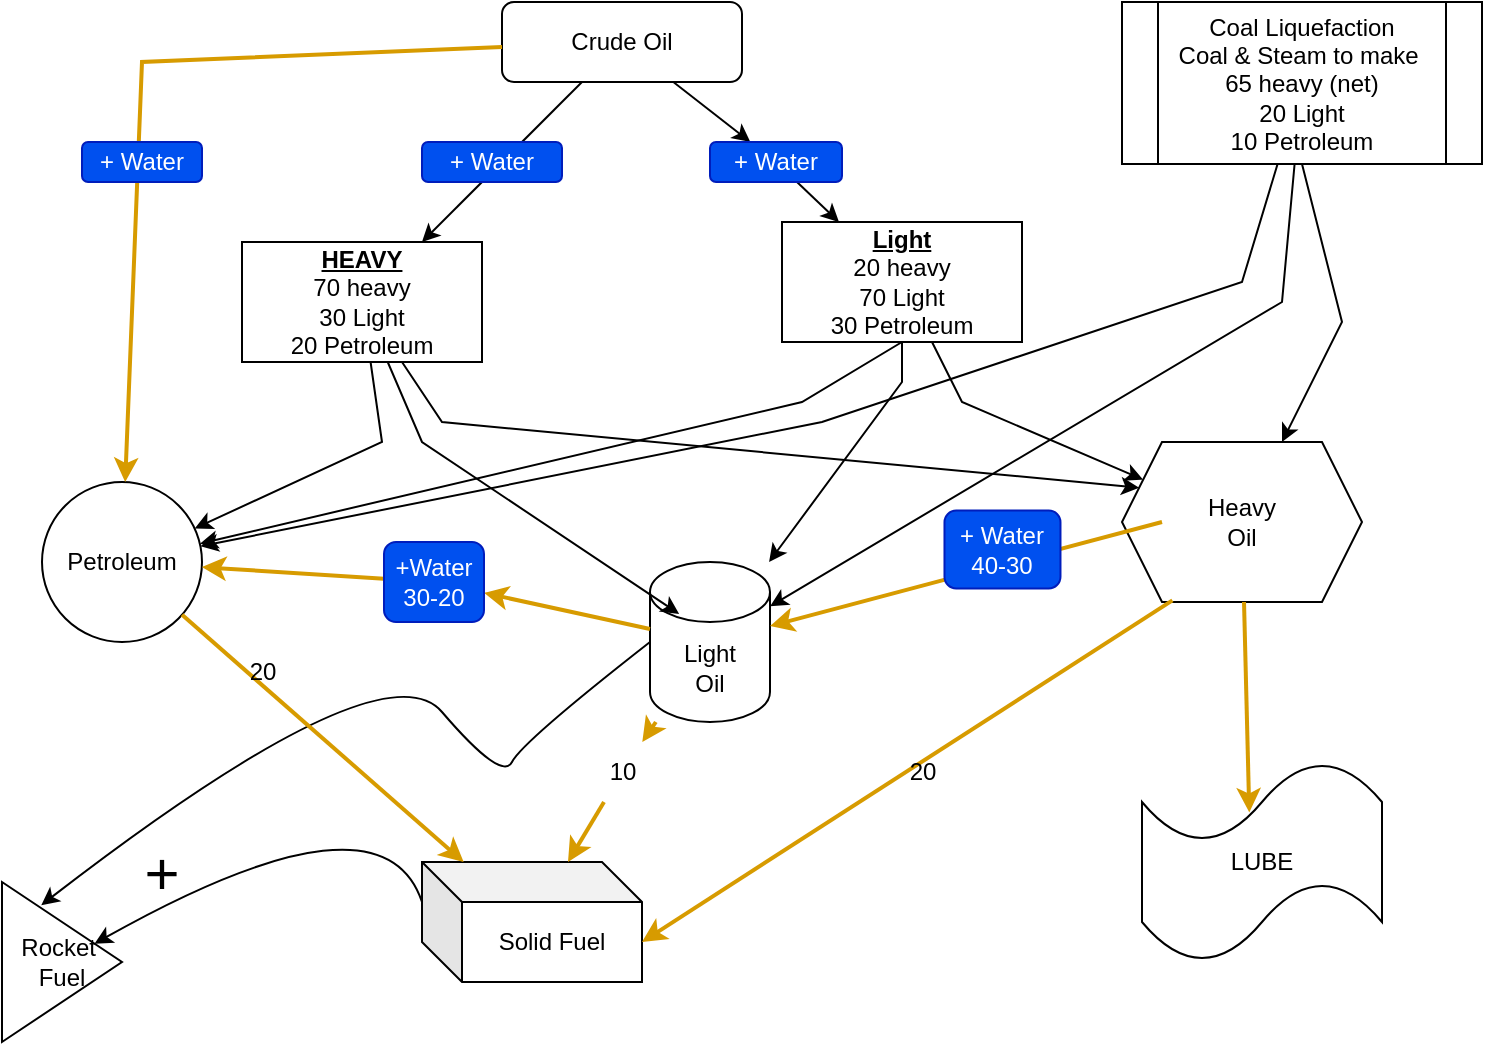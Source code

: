 <mxfile version="24.8.4">
  <diagram id="C5RBs43oDa-KdzZeNtuy" name="Page-1">
    <mxGraphModel dx="1050" dy="522" grid="1" gridSize="10" guides="1" tooltips="1" connect="1" arrows="1" fold="1" page="1" pageScale="1" pageWidth="827" pageHeight="1169" math="0" shadow="0">
      <root>
        <mxCell id="WIyWlLk6GJQsqaUBKTNV-0" />
        <mxCell id="WIyWlLk6GJQsqaUBKTNV-1" parent="WIyWlLk6GJQsqaUBKTNV-0" />
        <mxCell id="WIyWlLk6GJQsqaUBKTNV-3" value="&lt;div&gt;Crude Oil&lt;/div&gt;" style="rounded=1;whiteSpace=wrap;html=1;fontSize=12;glass=0;strokeWidth=1;shadow=0;" parent="WIyWlLk6GJQsqaUBKTNV-1" vertex="1">
          <mxGeometry x="310" y="10" width="120" height="40" as="geometry" />
        </mxCell>
        <mxCell id="xNyH6aOBv22jk299AQ-3-2" value="Petroleum" style="ellipse;whiteSpace=wrap;html=1;aspect=fixed;" parent="WIyWlLk6GJQsqaUBKTNV-1" vertex="1">
          <mxGeometry x="80" y="250" width="80" height="80" as="geometry" />
        </mxCell>
        <mxCell id="xNyH6aOBv22jk299AQ-3-3" value="Light&lt;div&gt;Oil&lt;/div&gt;" style="shape=cylinder3;whiteSpace=wrap;html=1;boundedLbl=1;backgroundOutline=1;size=15;" parent="WIyWlLk6GJQsqaUBKTNV-1" vertex="1">
          <mxGeometry x="384" y="290" width="60" height="80" as="geometry" />
        </mxCell>
        <mxCell id="xNyH6aOBv22jk299AQ-3-5" value="Heavy&lt;div&gt;Oil&lt;/div&gt;" style="shape=hexagon;perimeter=hexagonPerimeter2;whiteSpace=wrap;html=1;fixedSize=1;" parent="WIyWlLk6GJQsqaUBKTNV-1" vertex="1">
          <mxGeometry x="620" y="230" width="120" height="80" as="geometry" />
        </mxCell>
        <mxCell id="xNyH6aOBv22jk299AQ-3-13" value="" style="endArrow=classic;html=1;rounded=0;strokeWidth=2;fillColor=#ffe6cc;strokeColor=#d79b00;" parent="WIyWlLk6GJQsqaUBKTNV-1" target="xNyH6aOBv22jk299AQ-3-3" edge="1">
          <mxGeometry width="50" height="50" relative="1" as="geometry">
            <mxPoint x="640" y="270" as="sourcePoint" />
            <mxPoint x="445.24" y="335.75" as="targetPoint" />
          </mxGeometry>
        </mxCell>
        <mxCell id="xNyH6aOBv22jk299AQ-3-15" value="Solid Fuel" style="shape=cube;whiteSpace=wrap;html=1;boundedLbl=1;backgroundOutline=1;darkOpacity=0.05;darkOpacity2=0.1;" parent="WIyWlLk6GJQsqaUBKTNV-1" vertex="1">
          <mxGeometry x="270" y="440" width="110" height="60" as="geometry" />
        </mxCell>
        <mxCell id="xNyH6aOBv22jk299AQ-3-16" value="" style="endArrow=classic;html=1;rounded=0;fillColor=#ffe6cc;strokeColor=#d79b00;strokeWidth=2;" parent="WIyWlLk6GJQsqaUBKTNV-1" source="Xcqr7g22Z-piSSbAHX58-9" target="xNyH6aOBv22jk299AQ-3-15" edge="1">
          <mxGeometry width="50" height="50" relative="1" as="geometry">
            <mxPoint x="330" y="370" as="sourcePoint" />
            <mxPoint x="380" y="320" as="targetPoint" />
          </mxGeometry>
        </mxCell>
        <mxCell id="xNyH6aOBv22jk299AQ-3-17" value="LUBE" style="shape=tape;whiteSpace=wrap;html=1;" parent="WIyWlLk6GJQsqaUBKTNV-1" vertex="1">
          <mxGeometry x="630" y="390" width="120" height="100" as="geometry" />
        </mxCell>
        <mxCell id="xNyH6aOBv22jk299AQ-3-18" value="" style="endArrow=classic;html=1;rounded=0;entryX=0.447;entryY=0.252;entryDx=0;entryDy=0;entryPerimeter=0;fillColor=#ffe6cc;strokeColor=#d79b00;strokeWidth=2;" parent="WIyWlLk6GJQsqaUBKTNV-1" source="xNyH6aOBv22jk299AQ-3-5" target="xNyH6aOBv22jk299AQ-3-17" edge="1">
          <mxGeometry width="50" height="50" relative="1" as="geometry">
            <mxPoint x="630" y="360" as="sourcePoint" />
            <mxPoint x="680" y="310" as="targetPoint" />
          </mxGeometry>
        </mxCell>
        <mxCell id="xNyH6aOBv22jk299AQ-3-19" value="Rocket&amp;nbsp;&lt;div&gt;Fuel&lt;/div&gt;" style="triangle;whiteSpace=wrap;html=1;" parent="WIyWlLk6GJQsqaUBKTNV-1" vertex="1">
          <mxGeometry x="60" y="450" width="60" height="80" as="geometry" />
        </mxCell>
        <mxCell id="xNyH6aOBv22jk299AQ-3-20" value="" style="curved=1;endArrow=classic;html=1;rounded=0;exitX=0;exitY=0;exitDx=0;exitDy=20;exitPerimeter=0;" parent="WIyWlLk6GJQsqaUBKTNV-1" source="xNyH6aOBv22jk299AQ-3-15" target="xNyH6aOBv22jk299AQ-3-19" edge="1">
          <mxGeometry width="50" height="50" relative="1" as="geometry">
            <mxPoint x="250" y="450" as="sourcePoint" />
            <mxPoint x="300" y="400" as="targetPoint" />
            <Array as="points">
              <mxPoint x="250" y="400" />
            </Array>
          </mxGeometry>
        </mxCell>
        <mxCell id="xNyH6aOBv22jk299AQ-3-21" value="" style="curved=1;endArrow=classic;html=1;rounded=0;exitX=0;exitY=0.5;exitDx=0;exitDy=0;exitPerimeter=0;entryX=0.327;entryY=0.145;entryDx=0;entryDy=0;entryPerimeter=0;" parent="WIyWlLk6GJQsqaUBKTNV-1" source="xNyH6aOBv22jk299AQ-3-3" target="xNyH6aOBv22jk299AQ-3-19" edge="1">
          <mxGeometry width="50" height="50" relative="1" as="geometry">
            <mxPoint x="250" y="380" as="sourcePoint" />
            <mxPoint x="300" y="330" as="targetPoint" />
            <Array as="points">
              <mxPoint x="320" y="380" />
              <mxPoint x="310" y="400" />
              <mxPoint x="250" y="330" />
            </Array>
          </mxGeometry>
        </mxCell>
        <mxCell id="xNyH6aOBv22jk299AQ-3-24" value="" style="endArrow=classic;html=1;rounded=0;" parent="WIyWlLk6GJQsqaUBKTNV-1" source="WIyWlLk6GJQsqaUBKTNV-3" target="xNyH6aOBv22jk299AQ-3-26" edge="1">
          <mxGeometry width="50" height="50" relative="1" as="geometry">
            <mxPoint x="220" y="30" as="sourcePoint" />
            <mxPoint x="200" y="100" as="targetPoint" />
          </mxGeometry>
        </mxCell>
        <mxCell id="xNyH6aOBv22jk299AQ-3-26" value="&lt;u&gt;&lt;b&gt;HEAVY&lt;/b&gt;&lt;/u&gt;&lt;br&gt;&lt;div&gt;70 heavy&lt;/div&gt;&lt;div&gt;&lt;span style=&quot;background-color: initial;&quot;&gt;30 Light&lt;/span&gt;&lt;/div&gt;&lt;div&gt;&lt;span style=&quot;background-color: initial;&quot;&gt;20 Petroleum&lt;/span&gt;&lt;/div&gt;" style="rounded=0;whiteSpace=wrap;html=1;" parent="WIyWlLk6GJQsqaUBKTNV-1" vertex="1">
          <mxGeometry x="180" y="130" width="120" height="60" as="geometry" />
        </mxCell>
        <mxCell id="xNyH6aOBv22jk299AQ-3-27" value="" style="endArrow=none;startArrow=classic;html=1;rounded=0;labelBorderColor=none;textShadow=0;strokeWidth=2;fillColor=#ffe6cc;strokeColor=#d79b00;endFill=0;" parent="WIyWlLk6GJQsqaUBKTNV-1" source="xNyH6aOBv22jk299AQ-3-2" target="WIyWlLk6GJQsqaUBKTNV-3" edge="1">
          <mxGeometry width="50" height="50" relative="1" as="geometry">
            <mxPoint x="120" y="30" as="sourcePoint" />
            <mxPoint x="-80" y="-170" as="targetPoint" />
            <Array as="points">
              <mxPoint x="130" y="40" />
            </Array>
          </mxGeometry>
        </mxCell>
        <mxCell id="xNyH6aOBv22jk299AQ-3-28" value="" style="endArrow=classic;html=1;rounded=0;" parent="WIyWlLk6GJQsqaUBKTNV-1" source="xNyH6aOBv22jk299AQ-3-40" target="xNyH6aOBv22jk299AQ-3-29" edge="1">
          <mxGeometry width="50" height="50" relative="1" as="geometry">
            <mxPoint x="350" y="150" as="sourcePoint" />
            <mxPoint x="442.727" y="110" as="targetPoint" />
          </mxGeometry>
        </mxCell>
        <mxCell id="xNyH6aOBv22jk299AQ-3-29" value="&lt;b&gt;&lt;u&gt;Light&lt;/u&gt;&lt;/b&gt;&lt;div&gt;20 heavy&lt;/div&gt;&lt;div&gt;70 Light&lt;/div&gt;&lt;div&gt;&lt;span style=&quot;background-color: initial;&quot;&gt;30 Petroleum&lt;/span&gt;&lt;/div&gt;" style="rounded=0;whiteSpace=wrap;html=1;" parent="WIyWlLk6GJQsqaUBKTNV-1" vertex="1">
          <mxGeometry x="450" y="120" width="120" height="60" as="geometry" />
        </mxCell>
        <mxCell id="xNyH6aOBv22jk299AQ-3-30" value="" style="endArrow=classic;html=1;rounded=0;" parent="WIyWlLk6GJQsqaUBKTNV-1" source="xNyH6aOBv22jk299AQ-3-26" target="xNyH6aOBv22jk299AQ-3-2" edge="1">
          <mxGeometry width="50" height="50" relative="1" as="geometry">
            <mxPoint x="360" y="60" as="sourcePoint" />
            <mxPoint x="280" y="140" as="targetPoint" />
            <Array as="points">
              <mxPoint x="250" y="230" />
            </Array>
          </mxGeometry>
        </mxCell>
        <mxCell id="xNyH6aOBv22jk299AQ-3-31" value="" style="endArrow=classic;html=1;rounded=0;entryX=0;entryY=0.25;entryDx=0;entryDy=0;" parent="WIyWlLk6GJQsqaUBKTNV-1" source="xNyH6aOBv22jk299AQ-3-26" target="xNyH6aOBv22jk299AQ-3-5" edge="1">
          <mxGeometry width="50" height="50" relative="1" as="geometry">
            <mxPoint x="235" y="200" as="sourcePoint" />
            <mxPoint x="164" y="279" as="targetPoint" />
            <Array as="points">
              <mxPoint x="280" y="220" />
            </Array>
          </mxGeometry>
        </mxCell>
        <mxCell id="xNyH6aOBv22jk299AQ-3-32" value="" style="endArrow=classic;html=1;rounded=0;entryX=0.243;entryY=0.325;entryDx=0;entryDy=0;entryPerimeter=0;" parent="WIyWlLk6GJQsqaUBKTNV-1" source="xNyH6aOBv22jk299AQ-3-26" target="xNyH6aOBv22jk299AQ-3-3" edge="1">
          <mxGeometry width="50" height="50" relative="1" as="geometry">
            <mxPoint x="271" y="200" as="sourcePoint" />
            <mxPoint x="364" y="270" as="targetPoint" />
            <Array as="points">
              <mxPoint x="270" y="230" />
            </Array>
          </mxGeometry>
        </mxCell>
        <mxCell id="xNyH6aOBv22jk299AQ-3-33" value="" style="endArrow=classic;html=1;rounded=0;" parent="WIyWlLk6GJQsqaUBKTNV-1" source="xNyH6aOBv22jk299AQ-3-29" target="xNyH6aOBv22jk299AQ-3-5" edge="1">
          <mxGeometry width="50" height="50" relative="1" as="geometry">
            <mxPoint x="500" y="220" as="sourcePoint" />
            <mxPoint x="601" y="300" as="targetPoint" />
            <Array as="points">
              <mxPoint x="540" y="210" />
            </Array>
          </mxGeometry>
        </mxCell>
        <mxCell id="xNyH6aOBv22jk299AQ-3-34" value="" style="endArrow=classic;html=1;rounded=0;exitX=0.5;exitY=1;exitDx=0;exitDy=0;" parent="WIyWlLk6GJQsqaUBKTNV-1" source="xNyH6aOBv22jk299AQ-3-29" target="xNyH6aOBv22jk299AQ-3-3" edge="1">
          <mxGeometry width="50" height="50" relative="1" as="geometry">
            <mxPoint x="390" y="130" as="sourcePoint" />
            <mxPoint x="674" y="203" as="targetPoint" />
            <Array as="points">
              <mxPoint x="510" y="200" />
            </Array>
          </mxGeometry>
        </mxCell>
        <mxCell id="xNyH6aOBv22jk299AQ-3-35" value="" style="endArrow=classic;html=1;rounded=0;exitX=0.5;exitY=1;exitDx=0;exitDy=0;" parent="WIyWlLk6GJQsqaUBKTNV-1" source="xNyH6aOBv22jk299AQ-3-29" target="xNyH6aOBv22jk299AQ-3-2" edge="1">
          <mxGeometry width="50" height="50" relative="1" as="geometry">
            <mxPoint x="430" y="200" as="sourcePoint" />
            <mxPoint x="358" y="279" as="targetPoint" />
            <Array as="points">
              <mxPoint x="460" y="210" />
            </Array>
          </mxGeometry>
        </mxCell>
        <mxCell id="xNyH6aOBv22jk299AQ-3-37" value="+" style="text;strokeColor=none;align=center;fillColor=none;html=1;verticalAlign=middle;whiteSpace=wrap;rounded=0;fontSize=30;" parent="WIyWlLk6GJQsqaUBKTNV-1" vertex="1">
          <mxGeometry x="110" y="430" width="60" height="30" as="geometry" />
        </mxCell>
        <mxCell id="xNyH6aOBv22jk299AQ-3-38" value="" style="endArrow=classic;html=1;rounded=0;fillColor=#ffe6cc;strokeColor=#d79b00;strokeWidth=2;" parent="WIyWlLk6GJQsqaUBKTNV-1" source="xNyH6aOBv22jk299AQ-3-2" target="xNyH6aOBv22jk299AQ-3-15" edge="1">
          <mxGeometry width="50" height="50" relative="1" as="geometry">
            <mxPoint x="150" y="360" as="sourcePoint" />
            <mxPoint x="161" y="410" as="targetPoint" />
          </mxGeometry>
        </mxCell>
        <mxCell id="xNyH6aOBv22jk299AQ-3-39" value="+ Water" style="rounded=1;whiteSpace=wrap;html=1;fillColor=#0050ef;fontColor=#ffffff;strokeColor=#001DBC;" parent="WIyWlLk6GJQsqaUBKTNV-1" vertex="1">
          <mxGeometry x="270" y="80" width="70" height="20" as="geometry" />
        </mxCell>
        <mxCell id="xNyH6aOBv22jk299AQ-3-41" value="" style="endArrow=classic;html=1;rounded=0;" parent="WIyWlLk6GJQsqaUBKTNV-1" source="WIyWlLk6GJQsqaUBKTNV-3" target="xNyH6aOBv22jk299AQ-3-40" edge="1">
          <mxGeometry width="50" height="50" relative="1" as="geometry">
            <mxPoint x="393" y="50" as="sourcePoint" />
            <mxPoint x="475" y="120" as="targetPoint" />
          </mxGeometry>
        </mxCell>
        <mxCell id="xNyH6aOBv22jk299AQ-3-40" value="+ Water" style="rounded=1;whiteSpace=wrap;html=1;fillColor=#0050ef;fontColor=#ffffff;strokeColor=#001DBC;" parent="WIyWlLk6GJQsqaUBKTNV-1" vertex="1">
          <mxGeometry x="414" y="80" width="66" height="20" as="geometry" />
        </mxCell>
        <mxCell id="7wJRIplIG9JziK1Eui7u-0" value="+ Water" style="rounded=1;whiteSpace=wrap;html=1;fillColor=#0050ef;fontColor=#ffffff;strokeColor=#001DBC;" parent="WIyWlLk6GJQsqaUBKTNV-1" vertex="1">
          <mxGeometry x="100" y="80" width="60" height="20" as="geometry" />
        </mxCell>
        <mxCell id="Xcqr7g22Z-piSSbAHX58-1" value="" style="endArrow=classic;html=1;rounded=0;fillColor=#ffe6cc;strokeColor=#d79b00;strokeWidth=2;" edge="1" parent="WIyWlLk6GJQsqaUBKTNV-1" source="Xcqr7g22Z-piSSbAHX58-2" target="xNyH6aOBv22jk299AQ-3-2">
          <mxGeometry width="50" height="50" relative="1" as="geometry">
            <mxPoint x="280" y="300" as="sourcePoint" />
            <mxPoint x="314" y="360" as="targetPoint" />
          </mxGeometry>
        </mxCell>
        <mxCell id="Xcqr7g22Z-piSSbAHX58-3" value="" style="endArrow=classic;html=1;rounded=0;fillColor=#ffe6cc;strokeColor=#d79b00;strokeWidth=2;" edge="1" parent="WIyWlLk6GJQsqaUBKTNV-1" source="xNyH6aOBv22jk299AQ-3-3" target="Xcqr7g22Z-piSSbAHX58-2">
          <mxGeometry width="50" height="50" relative="1" as="geometry">
            <mxPoint x="384" y="326" as="sourcePoint" />
            <mxPoint x="160" y="295" as="targetPoint" />
          </mxGeometry>
        </mxCell>
        <mxCell id="Xcqr7g22Z-piSSbAHX58-2" value="+Water&lt;br&gt;&lt;div&gt;30-20&lt;/div&gt;" style="rounded=1;whiteSpace=wrap;html=1;fillColor=#0050ef;fontColor=#ffffff;strokeColor=#001DBC;" vertex="1" parent="WIyWlLk6GJQsqaUBKTNV-1">
          <mxGeometry x="251" y="280" width="50" height="40" as="geometry" />
        </mxCell>
        <mxCell id="Xcqr7g22Z-piSSbAHX58-4" value="+ Water&lt;div&gt;40-30&lt;/div&gt;" style="rounded=1;whiteSpace=wrap;html=1;fillColor=#0050ef;fontColor=#ffffff;strokeColor=#001DBC;" vertex="1" parent="WIyWlLk6GJQsqaUBKTNV-1">
          <mxGeometry x="531.24" y="264.25" width="58" height="39" as="geometry" />
        </mxCell>
        <mxCell id="Xcqr7g22Z-piSSbAHX58-8" value="" style="endArrow=classic;html=1;rounded=0;strokeWidth=2;fillColor=#ffe6cc;strokeColor=#d79b00;exitX=0.21;exitY=0.99;exitDx=0;exitDy=0;exitPerimeter=0;entryX=0;entryY=0;entryDx=110;entryDy=40;entryPerimeter=0;" edge="1" parent="WIyWlLk6GJQsqaUBKTNV-1" source="xNyH6aOBv22jk299AQ-3-5" target="xNyH6aOBv22jk299AQ-3-15">
          <mxGeometry width="50" height="50" relative="1" as="geometry">
            <mxPoint x="570" y="350" as="sourcePoint" />
            <mxPoint x="395" y="424" as="targetPoint" />
          </mxGeometry>
        </mxCell>
        <mxCell id="Xcqr7g22Z-piSSbAHX58-10" value="" style="endArrow=classic;html=1;rounded=0;fillColor=#ffe6cc;strokeColor=#d79b00;strokeWidth=2;" edge="1" parent="WIyWlLk6GJQsqaUBKTNV-1" source="xNyH6aOBv22jk299AQ-3-3" target="Xcqr7g22Z-piSSbAHX58-9">
          <mxGeometry width="50" height="50" relative="1" as="geometry">
            <mxPoint x="384" y="370" as="sourcePoint" />
            <mxPoint x="347" y="420" as="targetPoint" />
          </mxGeometry>
        </mxCell>
        <mxCell id="Xcqr7g22Z-piSSbAHX58-9" value="10" style="text;html=1;align=center;verticalAlign=middle;resizable=0;points=[];autosize=1;strokeColor=none;fillColor=none;" vertex="1" parent="WIyWlLk6GJQsqaUBKTNV-1">
          <mxGeometry x="350" y="380" width="40" height="30" as="geometry" />
        </mxCell>
        <mxCell id="Xcqr7g22Z-piSSbAHX58-11" value="20" style="text;html=1;align=center;verticalAlign=middle;resizable=0;points=[];autosize=1;strokeColor=none;fillColor=none;" vertex="1" parent="WIyWlLk6GJQsqaUBKTNV-1">
          <mxGeometry x="170" y="330" width="40" height="30" as="geometry" />
        </mxCell>
        <mxCell id="Xcqr7g22Z-piSSbAHX58-13" value="20" style="text;html=1;align=center;verticalAlign=middle;resizable=0;points=[];autosize=1;strokeColor=none;fillColor=none;" vertex="1" parent="WIyWlLk6GJQsqaUBKTNV-1">
          <mxGeometry x="500" y="380" width="40" height="30" as="geometry" />
        </mxCell>
        <mxCell id="Xcqr7g22Z-piSSbAHX58-15" value="Coal Liquefaction&lt;div&gt;Coal &amp;amp; Steam to make&amp;nbsp;&lt;/div&gt;&lt;div&gt;65 heavy (net)&lt;/div&gt;&lt;div&gt;20 Light&lt;/div&gt;&lt;div&gt;10 Petroleum&lt;/div&gt;" style="shape=process;whiteSpace=wrap;html=1;backgroundOutline=1;" vertex="1" parent="WIyWlLk6GJQsqaUBKTNV-1">
          <mxGeometry x="620" y="10" width="180" height="81" as="geometry" />
        </mxCell>
        <mxCell id="Xcqr7g22Z-piSSbAHX58-16" value="" style="endArrow=classic;html=1;rounded=0;" edge="1" parent="WIyWlLk6GJQsqaUBKTNV-1" source="Xcqr7g22Z-piSSbAHX58-15" target="xNyH6aOBv22jk299AQ-3-2">
          <mxGeometry width="50" height="50" relative="1" as="geometry">
            <mxPoint x="700" y="140" as="sourcePoint" />
            <mxPoint x="119" y="331" as="targetPoint" />
            <Array as="points">
              <mxPoint x="680" y="150" />
              <mxPoint x="470" y="220" />
            </Array>
          </mxGeometry>
        </mxCell>
        <mxCell id="Xcqr7g22Z-piSSbAHX58-17" value="" style="endArrow=classic;html=1;rounded=0;" edge="1" parent="WIyWlLk6GJQsqaUBKTNV-1" source="Xcqr7g22Z-piSSbAHX58-15" target="xNyH6aOBv22jk299AQ-3-3">
          <mxGeometry width="50" height="50" relative="1" as="geometry">
            <mxPoint x="510" y="260" as="sourcePoint" />
            <mxPoint x="444" y="370" as="targetPoint" />
            <Array as="points">
              <mxPoint x="700" y="160" />
            </Array>
          </mxGeometry>
        </mxCell>
        <mxCell id="Xcqr7g22Z-piSSbAHX58-18" value="" style="endArrow=classic;html=1;rounded=0;exitX=0.5;exitY=1;exitDx=0;exitDy=0;" edge="1" parent="WIyWlLk6GJQsqaUBKTNV-1" source="Xcqr7g22Z-piSSbAHX58-15" target="xNyH6aOBv22jk299AQ-3-5">
          <mxGeometry width="50" height="50" relative="1" as="geometry">
            <mxPoint x="740" y="160" as="sourcePoint" />
            <mxPoint x="470" y="382" as="targetPoint" />
            <Array as="points">
              <mxPoint x="730" y="170" />
            </Array>
          </mxGeometry>
        </mxCell>
      </root>
    </mxGraphModel>
  </diagram>
</mxfile>
